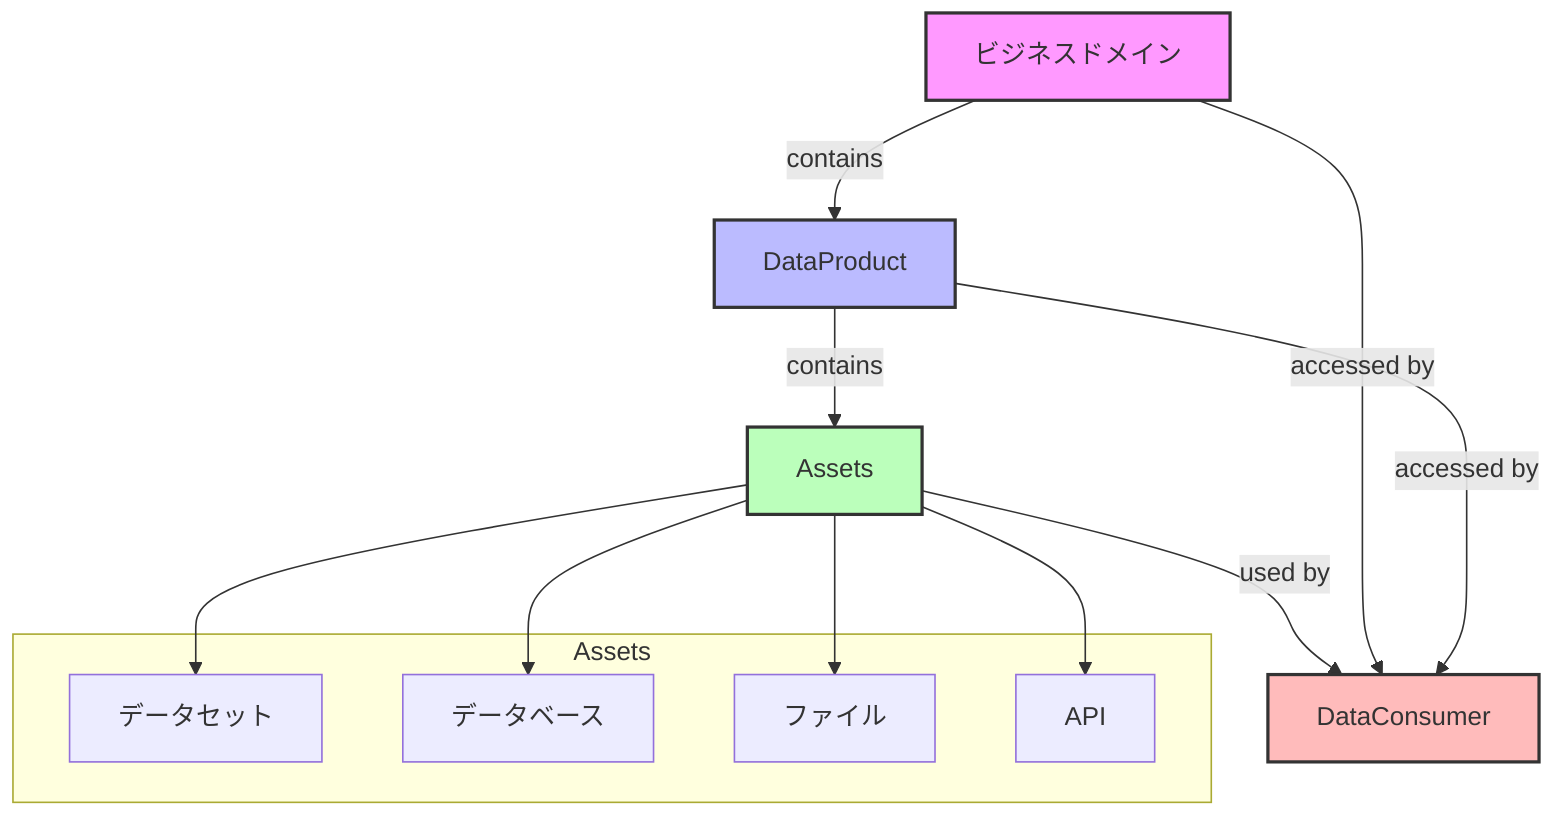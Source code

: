graph TD
    BD[ビジネスドメイン] --> |contains| DP[DataProduct]
    DP --> |contains| A[Assets]
    A --> |used by| DC[DataConsumer]
    BD --> |accessed by| DC
    DP --> |accessed by| DC
    
    subgraph "Assets"
    A1[データセット]
    A2[データベース]
    A3[ファイル]
    A4[API]
    end
    
    A --> A1
    A --> A2
    A --> A3
    A --> A4
    
    style BD fill:#f9f,stroke:#333,stroke-width:2px
    style DP fill:#bbf,stroke:#333,stroke-width:2px
    style A fill:#bfb,stroke:#333,stroke-width:2px
    style DC fill:#fbb,stroke:#333,stroke-width:2px